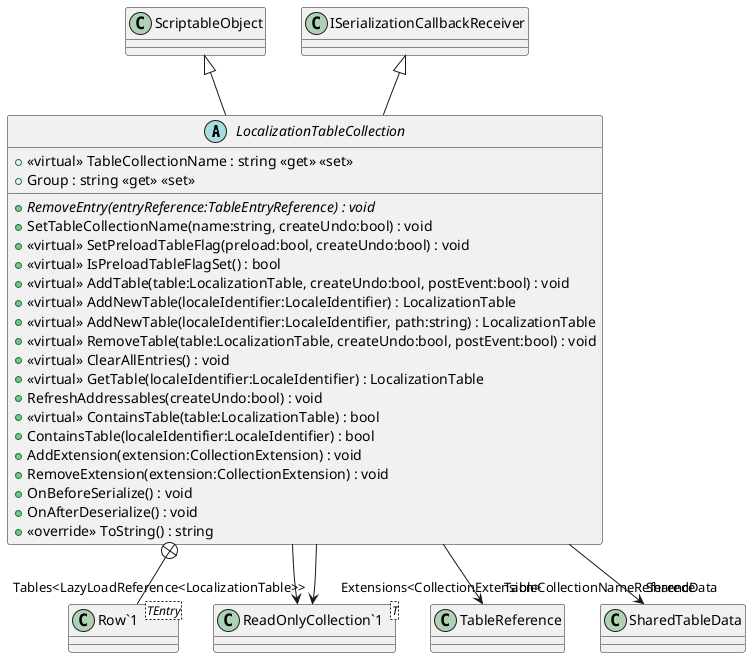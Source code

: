 @startuml
abstract class LocalizationTableCollection {
    + {abstract} RemoveEntry(entryReference:TableEntryReference) : void
    + <<virtual>> TableCollectionName : string <<get>> <<set>>
    + Group : string <<get>> <<set>>
    + SetTableCollectionName(name:string, createUndo:bool) : void
    + <<virtual>> SetPreloadTableFlag(preload:bool, createUndo:bool) : void
    + <<virtual>> IsPreloadTableFlagSet() : bool
    + <<virtual>> AddTable(table:LocalizationTable, createUndo:bool, postEvent:bool) : void
    + <<virtual>> AddNewTable(localeIdentifier:LocaleIdentifier) : LocalizationTable
    + <<virtual>> AddNewTable(localeIdentifier:LocaleIdentifier, path:string) : LocalizationTable
    + <<virtual>> RemoveTable(table:LocalizationTable, createUndo:bool, postEvent:bool) : void
    + <<virtual>> ClearAllEntries() : void
    + <<virtual>> GetTable(localeIdentifier:LocaleIdentifier) : LocalizationTable
    + RefreshAddressables(createUndo:bool) : void
    + <<virtual>> ContainsTable(table:LocalizationTable) : bool
    + ContainsTable(localeIdentifier:LocaleIdentifier) : bool
    + AddExtension(extension:CollectionExtension) : void
    + RemoveExtension(extension:CollectionExtension) : void
    + OnBeforeSerialize() : void
    + OnAfterDeserialize() : void
    + <<override>> ToString() : string
}
class "Row`1"<TEntry> {
}
class "ReadOnlyCollection`1"<T> {
}
ScriptableObject <|-- LocalizationTableCollection
ISerializationCallbackReceiver <|-- LocalizationTableCollection
LocalizationTableCollection --> "Tables<LazyLoadReference<LocalizationTable>>" "ReadOnlyCollection`1"
LocalizationTableCollection --> "Extensions<CollectionExtension>" "ReadOnlyCollection`1"
LocalizationTableCollection --> "TableCollectionNameReference" TableReference
LocalizationTableCollection --> "SharedData" SharedTableData
LocalizationTableCollection +-- "Row`1"
@enduml
